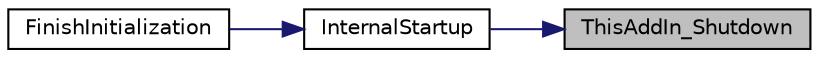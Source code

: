 digraph "ThisAddIn_Shutdown"
{
 // LATEX_PDF_SIZE
  edge [fontname="Helvetica",fontsize="10",labelfontname="Helvetica",labelfontsize="10"];
  node [fontname="Helvetica",fontsize="10",shape=record];
  rankdir="RL";
  Node117 [label="ThisAddIn_Shutdown",height=0.2,width=0.4,color="black", fillcolor="grey75", style="filled", fontcolor="black",tooltip=" "];
  Node117 -> Node118 [dir="back",color="midnightblue",fontsize="10",style="solid",fontname="Helvetica"];
  Node118 [label="InternalStartup",height=0.2,width=0.4,color="black", fillcolor="white", style="filled",URL="$classviolet_1_1ThisAddIn.html#a26ae01369eb65c7f409a65bfbdb81c7e",tooltip="此為設計工具支援所需的方法 - 請勿使用程式碼編輯器 修改這個方法的內容。"];
  Node118 -> Node119 [dir="back",color="midnightblue",fontsize="10",style="solid",fontname="Helvetica"];
  Node119 [label="FinishInitialization",height=0.2,width=0.4,color="black", fillcolor="white", style="filled",URL="$classviolet_1_1ThisAddIn.html#a75fc1d63e402c9eea564f5246ae6b7a3",tooltip=" "];
}
